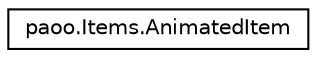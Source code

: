 digraph "Graphical Class Hierarchy"
{
 // LATEX_PDF_SIZE
  edge [fontname="Helvetica",fontsize="10",labelfontname="Helvetica",labelfontsize="10"];
  node [fontname="Helvetica",fontsize="10",shape=record];
  rankdir="LR";
  Node0 [label="paoo.Items.AnimatedItem",height=0.2,width=0.4,color="black", fillcolor="white", style="filled",URL="$classpaoo_1_1_items_1_1_animated_item.html",tooltip=" "];
}
